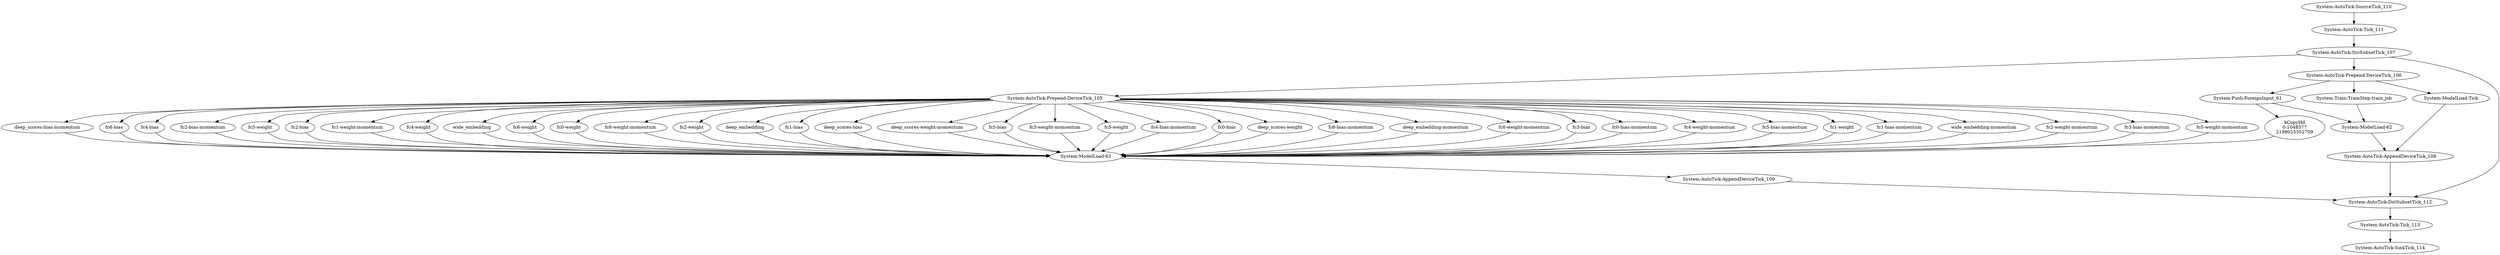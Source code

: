 digraph {
"7275" [label="System-Push-ForeignInput_61"]
"7276" [label="System-ModelLoad-Tick"]
"7277" [label="deep_scores-bias-momentum"]
"7278" [label="fc6-bias"]
"7279" [label="fc4-bias"]
"7280" [label="fc2-bias-momentum"]
"7281" [label="fc3-weight"]
"7282" [label="fc2-bias"]
"7283" [label="fc1-weight-momentum"]
"7284" [label="fc4-weight"]
"7285" [label="wide_embedding"]
"7286" [label="fc6-weight"]
"7287" [label="fc0-weight"]
"7288" [label="fc6-weight-momentum"]
"7289" [label="fc2-weight"]
"7290" [label="deep_embedding"]
"7291" [label="fc1-bias"]
"7292" [label="deep_scores-bias"]
"7293" [label="System-Train-TrainStep-train_job"]
"7294" [label="deep_scores-weight-momentum"]
"7295" [label="fc5-bias"]
"7296" [label="fc3-weight-momentum"]
"7297" [label="fc5-weight"]
"7298" [label="fc4-bias-momentum"]
"7299" [label="fc0-bias"]
"7300" [label="deep_scores-weight"]
"7301" [label="fc6-bias-momentum"]
"7302" [label="deep_embedding-momentum"]
"7303" [label="fc0-weight-momentum"]
"7304" [label="fc3-bias"]
"7305" [label="fc0-bias-momentum"]
"7306" [label="fc4-weight-momentum"]
"7307" [label="fc5-bias-momentum"]
"7308" [label="fc1-weight"]
"7309" [label="fc1-bias-momentum"]
"7310" [label="wide_embedding-momentum"]
"7311" [label="fc2-weight-momentum"]
"7312" [label="fc3-bias-momentum"]
"7313" [label="fc5-weight-momentum"]
"7314" [label="System-ModelLoad-62"]
"7315" [label="System-ModelLoad-63"]
"7316" [label="System-AutoTick-Prepend-DeviceTick_105"]
"7317" [label="System-AutoTick-Prepend-DeviceTick_106"]
"7318" [label="System-AutoTick-SrcSubsetTick_107"]
"7319" [label="System-AutoTick-AppendDeviceTick_108"]
"7320" [label="System-AutoTick-AppendDeviceTick_109"]
"7321" [label="System-AutoTick-SourceTick_110"]
"7322" [label="System-AutoTick-Tick_111"]
"7323" [label="System-AutoTick-DstSubsetTick_112"]
"7324" [label="System-AutoTick-Tick_113"]
"7325" [label="System-AutoTick-SinkTick_114"]
"7414" [label="kCopyHd\n0:1048577\n2199025352709"]
"7317" -> "7275"[label=""];
"7317" -> "7276"[label=""];
"7316" -> "7277"[label=""];
"7316" -> "7278"[label=""];
"7316" -> "7279"[label=""];
"7316" -> "7280"[label=""];
"7316" -> "7281"[label=""];
"7316" -> "7282"[label=""];
"7316" -> "7283"[label=""];
"7316" -> "7284"[label=""];
"7316" -> "7285"[label=""];
"7316" -> "7286"[label=""];
"7316" -> "7287"[label=""];
"7316" -> "7288"[label=""];
"7316" -> "7289"[label=""];
"7316" -> "7290"[label=""];
"7316" -> "7291"[label=""];
"7316" -> "7292"[label=""];
"7317" -> "7293"[label=""];
"7316" -> "7294"[label=""];
"7316" -> "7295"[label=""];
"7316" -> "7296"[label=""];
"7316" -> "7297"[label=""];
"7316" -> "7298"[label=""];
"7316" -> "7299"[label=""];
"7316" -> "7300"[label=""];
"7316" -> "7301"[label=""];
"7316" -> "7302"[label=""];
"7316" -> "7303"[label=""];
"7316" -> "7304"[label=""];
"7316" -> "7305"[label=""];
"7316" -> "7306"[label=""];
"7316" -> "7307"[label=""];
"7316" -> "7308"[label=""];
"7316" -> "7309"[label=""];
"7316" -> "7310"[label=""];
"7316" -> "7311"[label=""];
"7316" -> "7312"[label=""];
"7316" -> "7313"[label=""];
"7293" -> "7314"[label=""];
"7275" -> "7314"[label=""];
"7313" -> "7315"[label=""];
"7291" -> "7315"[label=""];
"7290" -> "7315"[label=""];
"7275" -> "7414"[label=""];
"7414" -> "7315"[label=""];
"7292" -> "7315"[label=""];
"7294" -> "7315"[label=""];
"7289" -> "7315"[label=""];
"7288" -> "7315"[label=""];
"7287" -> "7315"[label=""];
"7286" -> "7315"[label=""];
"7283" -> "7315"[label=""];
"7282" -> "7315"[label=""];
"7285" -> "7315"[label=""];
"7284" -> "7315"[label=""];
"7280" -> "7315"[label=""];
"7277" -> "7315"[label=""];
"7278" -> "7315"[label=""];
"7279" -> "7315"[label=""];
"7281" -> "7315"[label=""];
"7295" -> "7315"[label=""];
"7296" -> "7315"[label=""];
"7297" -> "7315"[label=""];
"7298" -> "7315"[label=""];
"7299" -> "7315"[label=""];
"7300" -> "7315"[label=""];
"7301" -> "7315"[label=""];
"7302" -> "7315"[label=""];
"7303" -> "7315"[label=""];
"7304" -> "7315"[label=""];
"7305" -> "7315"[label=""];
"7306" -> "7315"[label=""];
"7307" -> "7315"[label=""];
"7308" -> "7315"[label=""];
"7309" -> "7315"[label=""];
"7310" -> "7315"[label=""];
"7311" -> "7315"[label=""];
"7312" -> "7315"[label=""];
"7318" -> "7316"[label=""];
"7318" -> "7317"[label=""];
"7322" -> "7318"[label=""];
"7321" -> "7322"[label=""];
"7319" -> "7323"[label=""];
"7318" -> "7323"[label=""];
"7320" -> "7323"[label=""];
"7323" -> "7324"[label=""];
"7324" -> "7325"[label=""];
"7276" -> "7319"[label=""];
"7314" -> "7319"[label=""];
"7315" -> "7320"[label=""];
}
